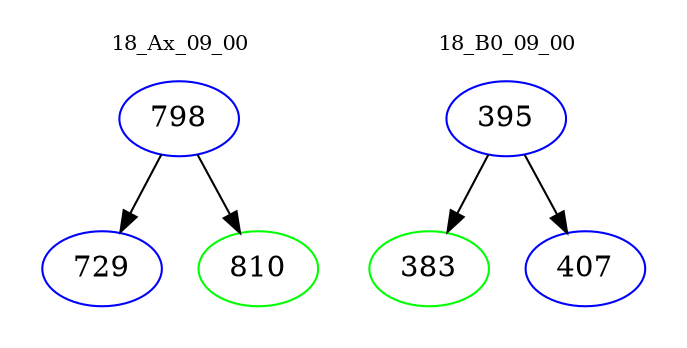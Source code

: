 digraph{
subgraph cluster_0 {
color = white
label = "18_Ax_09_00";
fontsize=10;
T0_798 [label="798", color="blue"]
T0_798 -> T0_729 [color="black"]
T0_729 [label="729", color="blue"]
T0_798 -> T0_810 [color="black"]
T0_810 [label="810", color="green"]
}
subgraph cluster_1 {
color = white
label = "18_B0_09_00";
fontsize=10;
T1_395 [label="395", color="blue"]
T1_395 -> T1_383 [color="black"]
T1_383 [label="383", color="green"]
T1_395 -> T1_407 [color="black"]
T1_407 [label="407", color="blue"]
}
}

